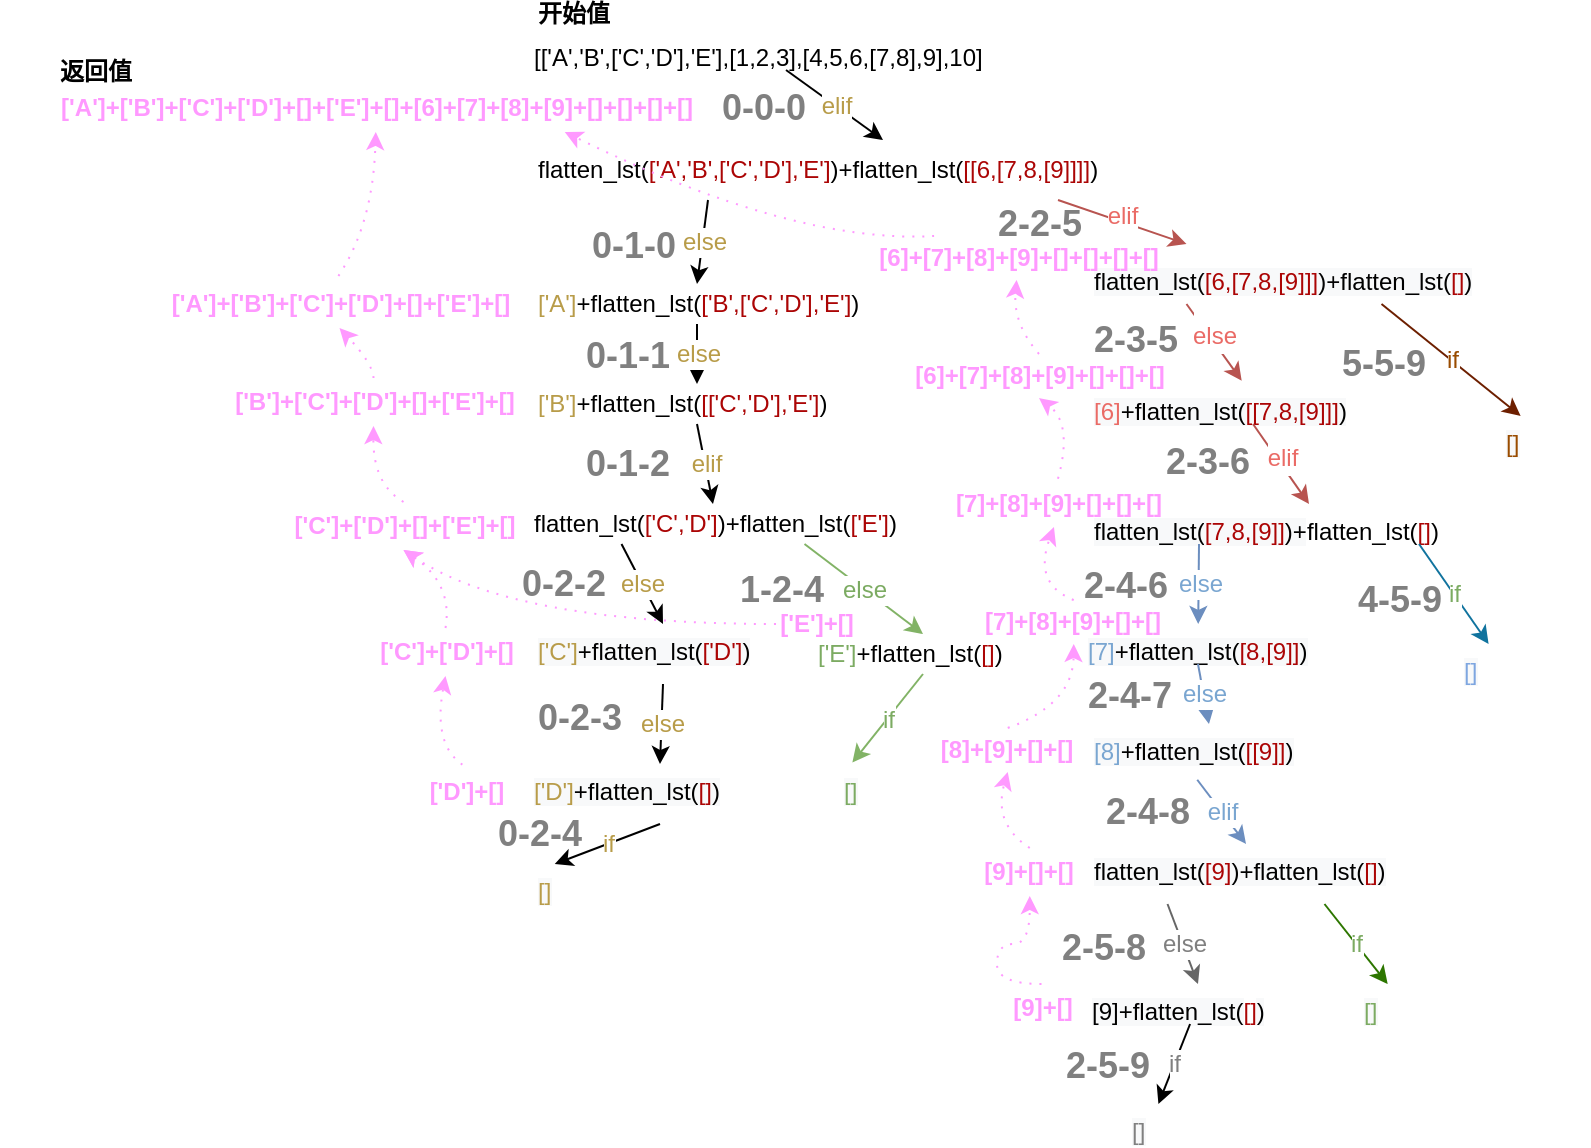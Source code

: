 <mxfile version="20.2.3" type="device"><diagram id="J5HRR32vTIH0ZdupIE74" name="Page-1"><mxGraphModel dx="1548" dy="1217" grid="1" gridSize="10" guides="1" tooltips="1" connect="1" arrows="1" fold="1" page="1" pageScale="1" pageWidth="850" pageHeight="1100" math="0" shadow="0"><root><mxCell id="0"/><mxCell id="1" parent="0"/><mxCell id="VAA36TCvSNTZjiAhNY7Z-5" value="0-0-0" style="text;html=1;strokeColor=none;fillColor=none;align=left;verticalAlign=middle;whiteSpace=wrap;rounded=0;fontStyle=1;fontSize=18;fontColor=#808080;" vertex="1" parent="1"><mxGeometry x="378.5" y="71" width="50" height="22" as="geometry"/></mxCell><mxCell id="VAA36TCvSNTZjiAhNY7Z-13" value="&lt;font color=&quot;#b89c49&quot;&gt;['A']&lt;/font&gt;+flatten_lst(&lt;font color=&quot;#ab0505&quot;&gt;['B',['C','D'],'E']&lt;/font&gt;)" style="text;html=1;strokeColor=none;fillColor=none;align=left;verticalAlign=middle;whiteSpace=wrap;rounded=0;" vertex="1" parent="1"><mxGeometry x="286.5" y="170" width="164" height="20" as="geometry"/></mxCell><mxCell id="VAA36TCvSNTZjiAhNY7Z-18" value="[['A','B',['C','D'],'E'],[1,2,3],[4,5,6,[7,8],9],10]&amp;nbsp;" style="text;html=1;strokeColor=none;fillColor=none;align=left;verticalAlign=middle;whiteSpace=wrap;rounded=0;" vertex="1" parent="1"><mxGeometry x="285" y="50" width="256" height="13" as="geometry"/></mxCell><mxCell id="VAA36TCvSNTZjiAhNY7Z-72" value="开始值" style="text;html=1;strokeColor=none;fillColor=none;align=left;verticalAlign=middle;whiteSpace=wrap;rounded=0;fontSize=12;fontColor=#000000;fontStyle=1" vertex="1" parent="1"><mxGeometry x="286.5" y="30" width="60" height="10" as="geometry"/></mxCell><mxCell id="VAA36TCvSNTZjiAhNY7Z-138" value="flatten_lst(&lt;font color=&quot;#ab0505&quot;&gt;['A','B',['C','D'],'E']&lt;/font&gt;)+flatten_lst(&lt;span style=&quot;color: rgb(171, 5, 5);&quot;&gt;[&lt;/span&gt;&lt;font color=&quot;#ab0505&quot;&gt;[6,[7,8,&lt;/font&gt;&lt;span style=&quot;color: rgb(171, 5, 5);&quot;&gt;[&lt;/span&gt;&lt;font color=&quot;#ab0505&quot;&gt;9]&lt;/font&gt;&lt;span style=&quot;color: rgb(171, 5, 5);&quot;&gt;]&lt;/span&gt;&lt;span style=&quot;color: rgb(171, 5, 5);&quot;&gt;]&lt;/span&gt;&lt;font color=&quot;#ab0505&quot;&gt;]&lt;/font&gt;)" style="text;html=1;strokeColor=none;fillColor=none;align=left;verticalAlign=middle;whiteSpace=wrap;rounded=0;" vertex="1" parent="1"><mxGeometry x="286.5" y="98" width="350" height="30" as="geometry"/></mxCell><mxCell id="VAA36TCvSNTZjiAhNY7Z-143" value="" style="endArrow=classic;html=1;rounded=0;fontSize=12;fontColor=#B89C49;strokeWidth=1;entryX=0.5;entryY=0;entryDx=0;entryDy=0;exitX=0.25;exitY=1;exitDx=0;exitDy=0;" edge="1" parent="1" source="VAA36TCvSNTZjiAhNY7Z-138" target="VAA36TCvSNTZjiAhNY7Z-13"><mxGeometry relative="1" as="geometry"><mxPoint x="425.5" y="124" as="sourcePoint"/><mxPoint x="676.5" y="300" as="targetPoint"/></mxGeometry></mxCell><mxCell id="VAA36TCvSNTZjiAhNY7Z-144" value="else" style="edgeLabel;resizable=0;html=1;align=center;verticalAlign=middle;fontSize=12;fontColor=#B89C49;fillColor=none;" connectable="0" vertex="1" parent="VAA36TCvSNTZjiAhNY7Z-143"><mxGeometry relative="1" as="geometry"/></mxCell><mxCell id="VAA36TCvSNTZjiAhNY7Z-148" value="" style="endArrow=classic;html=1;rounded=0;fontSize=12;fontColor=#B89C49;strokeWidth=1;exitX=0.5;exitY=1;exitDx=0;exitDy=0;entryX=0.5;entryY=0;entryDx=0;entryDy=0;" edge="1" parent="1" source="VAA36TCvSNTZjiAhNY7Z-18" target="VAA36TCvSNTZjiAhNY7Z-138"><mxGeometry relative="1" as="geometry"><mxPoint x="566.5" y="230" as="sourcePoint"/><mxPoint x="666.5" y="230" as="targetPoint"/></mxGeometry></mxCell><mxCell id="VAA36TCvSNTZjiAhNY7Z-149" value="elif" style="edgeLabel;resizable=0;html=1;align=center;verticalAlign=middle;fontSize=12;fontColor=#B89C49;fillColor=none;" connectable="0" vertex="1" parent="VAA36TCvSNTZjiAhNY7Z-148"><mxGeometry relative="1" as="geometry"/></mxCell><mxCell id="VAA36TCvSNTZjiAhNY7Z-151" value="&lt;font color=&quot;#b89c49&quot;&gt;['B']&lt;/font&gt;+flatten_lst(&lt;font color=&quot;#ab0505&quot;&gt;[['C','D'],'E']&lt;/font&gt;)" style="text;html=1;strokeColor=none;fillColor=none;align=left;verticalAlign=middle;whiteSpace=wrap;rounded=0;" vertex="1" parent="1"><mxGeometry x="286.5" y="220" width="164" height="20" as="geometry"/></mxCell><mxCell id="VAA36TCvSNTZjiAhNY7Z-153" value="" style="endArrow=classic;html=1;rounded=0;fontSize=12;fontColor=#B89C49;strokeWidth=1;entryX=0.5;entryY=0;entryDx=0;entryDy=0;" edge="1" parent="1" source="VAA36TCvSNTZjiAhNY7Z-13" target="VAA36TCvSNTZjiAhNY7Z-151"><mxGeometry relative="1" as="geometry"><mxPoint x="436.5" y="320" as="sourcePoint"/><mxPoint x="536.5" y="320" as="targetPoint"/></mxGeometry></mxCell><mxCell id="VAA36TCvSNTZjiAhNY7Z-154" value="else" style="edgeLabel;resizable=0;html=1;align=center;verticalAlign=middle;fontSize=12;fontColor=#B89C49;fillColor=none;" connectable="0" vertex="1" parent="VAA36TCvSNTZjiAhNY7Z-153"><mxGeometry relative="1" as="geometry"/></mxCell><mxCell id="VAA36TCvSNTZjiAhNY7Z-155" value="flatten_lst(&lt;font color=&quot;#ab0505&quot;&gt;['C','D']&lt;/font&gt;)+flatten_lst(&lt;font color=&quot;#ab0505&quot;&gt;['E']&lt;/font&gt;)" style="text;html=1;strokeColor=none;fillColor=none;align=left;verticalAlign=middle;whiteSpace=wrap;rounded=0;" vertex="1" parent="1"><mxGeometry x="285" y="280" width="183" height="20" as="geometry"/></mxCell><mxCell id="VAA36TCvSNTZjiAhNY7Z-156" value="" style="endArrow=classic;html=1;rounded=0;fontSize=12;fontColor=#B89C49;strokeWidth=1;exitX=0.5;exitY=1;exitDx=0;exitDy=0;entryX=0.5;entryY=0;entryDx=0;entryDy=0;" edge="1" parent="1" source="VAA36TCvSNTZjiAhNY7Z-151" target="VAA36TCvSNTZjiAhNY7Z-155"><mxGeometry relative="1" as="geometry"><mxPoint x="516.5" y="370" as="sourcePoint"/><mxPoint x="616.5" y="370" as="targetPoint"/></mxGeometry></mxCell><mxCell id="VAA36TCvSNTZjiAhNY7Z-157" value="elif" style="edgeLabel;resizable=0;html=1;align=center;verticalAlign=middle;fontSize=12;fontColor=#B89C49;fillColor=none;" connectable="0" vertex="1" parent="VAA36TCvSNTZjiAhNY7Z-156"><mxGeometry relative="1" as="geometry"/></mxCell><mxCell id="VAA36TCvSNTZjiAhNY7Z-158" value="&lt;span style=&quot;font-family: Helvetica; font-size: 12px; font-style: normal; font-variant-ligatures: normal; font-variant-caps: normal; font-weight: 400; letter-spacing: normal; orphans: 2; text-align: left; text-indent: 0px; text-transform: none; widows: 2; word-spacing: 0px; -webkit-text-stroke-width: 0px; background-color: rgb(248, 249, 250); text-decoration-thickness: initial; text-decoration-style: initial; text-decoration-color: initial; float: none; display: inline !important;&quot;&gt;['C']&lt;/span&gt;&lt;span style=&quot;color: rgb(0, 0, 0); font-family: Helvetica; font-size: 12px; font-style: normal; font-variant-ligatures: normal; font-variant-caps: normal; font-weight: 400; letter-spacing: normal; orphans: 2; text-align: left; text-indent: 0px; text-transform: none; widows: 2; word-spacing: 0px; -webkit-text-stroke-width: 0px; background-color: rgb(248, 249, 250); text-decoration-thickness: initial; text-decoration-style: initial; text-decoration-color: initial; float: none; display: inline !important;&quot;&gt;+flatten_lst(&lt;/span&gt;&lt;font style=&quot;font-family: Helvetica; font-size: 12px; font-style: normal; font-variant-ligatures: normal; font-variant-caps: normal; font-weight: 400; letter-spacing: normal; orphans: 2; text-align: left; text-indent: 0px; text-transform: none; widows: 2; word-spacing: 0px; -webkit-text-stroke-width: 0px; background-color: rgb(248, 249, 250); text-decoration-thickness: initial; text-decoration-style: initial; text-decoration-color: initial;&quot; color=&quot;#ab0505&quot;&gt;['D']&lt;/font&gt;&lt;span style=&quot;color: rgb(0, 0, 0); font-family: Helvetica; font-size: 12px; font-style: normal; font-variant-ligatures: normal; font-variant-caps: normal; font-weight: 400; letter-spacing: normal; orphans: 2; text-align: left; text-indent: 0px; text-transform: none; widows: 2; word-spacing: 0px; -webkit-text-stroke-width: 0px; background-color: rgb(248, 249, 250); text-decoration-thickness: initial; text-decoration-style: initial; text-decoration-color: initial; float: none; display: inline !important;&quot;&gt;)&lt;/span&gt;" style="text;whiteSpace=wrap;html=1;fontSize=12;fontColor=#B89C49;" vertex="1" parent="1"><mxGeometry x="286.5" y="340" width="130" height="30" as="geometry"/></mxCell><mxCell id="VAA36TCvSNTZjiAhNY7Z-159" value="" style="endArrow=classic;html=1;rounded=0;fontSize=12;fontColor=#B89C49;strokeWidth=1;entryX=0.5;entryY=0;entryDx=0;entryDy=0;exitX=0.25;exitY=1;exitDx=0;exitDy=0;" edge="1" parent="1" source="VAA36TCvSNTZjiAhNY7Z-155" target="VAA36TCvSNTZjiAhNY7Z-158"><mxGeometry relative="1" as="geometry"><mxPoint x="402.5" y="309" as="sourcePoint"/><mxPoint x="596.5" y="390" as="targetPoint"/></mxGeometry></mxCell><mxCell id="VAA36TCvSNTZjiAhNY7Z-160" value="else" style="edgeLabel;resizable=0;html=1;align=center;verticalAlign=middle;fontSize=12;fontColor=#B89C49;fillColor=none;" connectable="0" vertex="1" parent="VAA36TCvSNTZjiAhNY7Z-159"><mxGeometry relative="1" as="geometry"/></mxCell><mxCell id="VAA36TCvSNTZjiAhNY7Z-161" value="&lt;span style=&quot;font-family: Helvetica; font-size: 12px; font-style: normal; font-variant-ligatures: normal; font-variant-caps: normal; font-weight: 400; letter-spacing: normal; orphans: 2; text-align: left; text-indent: 0px; text-transform: none; widows: 2; word-spacing: 0px; -webkit-text-stroke-width: 0px; background-color: rgb(248, 249, 250); text-decoration-thickness: initial; text-decoration-style: initial; text-decoration-color: initial; float: none; display: inline !important;&quot;&gt;['D']&lt;/span&gt;&lt;span style=&quot;color: rgb(0, 0, 0); font-family: Helvetica; font-size: 12px; font-style: normal; font-variant-ligatures: normal; font-variant-caps: normal; font-weight: 400; letter-spacing: normal; orphans: 2; text-align: left; text-indent: 0px; text-transform: none; widows: 2; word-spacing: 0px; -webkit-text-stroke-width: 0px; background-color: rgb(248, 249, 250); text-decoration-thickness: initial; text-decoration-style: initial; text-decoration-color: initial; float: none; display: inline !important;&quot;&gt;+flatten_lst(&lt;/span&gt;&lt;font style=&quot;font-family: Helvetica; font-size: 12px; font-style: normal; font-variant-ligatures: normal; font-variant-caps: normal; font-weight: 400; letter-spacing: normal; orphans: 2; text-align: left; text-indent: 0px; text-transform: none; widows: 2; word-spacing: 0px; -webkit-text-stroke-width: 0px; background-color: rgb(248, 249, 250); text-decoration-thickness: initial; text-decoration-style: initial; text-decoration-color: initial;&quot; color=&quot;#ab0505&quot;&gt;[]&lt;/font&gt;&lt;span style=&quot;color: rgb(0, 0, 0); font-family: Helvetica; font-size: 12px; font-style: normal; font-variant-ligatures: normal; font-variant-caps: normal; font-weight: 400; letter-spacing: normal; orphans: 2; text-align: left; text-indent: 0px; text-transform: none; widows: 2; word-spacing: 0px; -webkit-text-stroke-width: 0px; background-color: rgb(248, 249, 250); text-decoration-thickness: initial; text-decoration-style: initial; text-decoration-color: initial; float: none; display: inline !important;&quot;&gt;)&lt;/span&gt;" style="text;whiteSpace=wrap;html=1;fontSize=12;fontColor=#B89C49;" vertex="1" parent="1"><mxGeometry x="285" y="410" width="130" height="30" as="geometry"/></mxCell><mxCell id="VAA36TCvSNTZjiAhNY7Z-162" value="" style="endArrow=classic;html=1;rounded=0;fontSize=12;fontColor=#B89C49;strokeWidth=1;exitX=0.5;exitY=1;exitDx=0;exitDy=0;entryX=0.5;entryY=0;entryDx=0;entryDy=0;" edge="1" parent="1" source="VAA36TCvSNTZjiAhNY7Z-158" target="VAA36TCvSNTZjiAhNY7Z-161"><mxGeometry relative="1" as="geometry"><mxPoint x="486.5" y="460" as="sourcePoint"/><mxPoint x="586.5" y="460" as="targetPoint"/></mxGeometry></mxCell><mxCell id="VAA36TCvSNTZjiAhNY7Z-163" value="else" style="edgeLabel;resizable=0;html=1;align=center;verticalAlign=middle;fontSize=12;fontColor=#B89C49;fillColor=none;" connectable="0" vertex="1" parent="VAA36TCvSNTZjiAhNY7Z-162"><mxGeometry relative="1" as="geometry"/></mxCell><mxCell id="VAA36TCvSNTZjiAhNY7Z-164" value="&lt;span style=&quot;font-family: Helvetica; font-size: 12px; font-style: normal; font-variant-ligatures: normal; font-variant-caps: normal; font-weight: 400; letter-spacing: normal; orphans: 2; text-align: left; text-indent: 0px; text-transform: none; widows: 2; word-spacing: 0px; -webkit-text-stroke-width: 0px; background-color: rgb(248, 249, 250); text-decoration-thickness: initial; text-decoration-style: initial; text-decoration-color: initial; float: none; display: inline !important;&quot;&gt;[]&lt;/span&gt;" style="text;whiteSpace=wrap;html=1;fontSize=12;fontColor=#B89C49;" vertex="1" parent="1"><mxGeometry x="286.5" y="460" width="43.5" height="20" as="geometry"/></mxCell><mxCell id="VAA36TCvSNTZjiAhNY7Z-166" value="" style="endArrow=classic;html=1;rounded=0;fontSize=12;fontColor=#B89C49;strokeWidth=1;exitX=0.5;exitY=1;exitDx=0;exitDy=0;entryX=0.25;entryY=0;entryDx=0;entryDy=0;" edge="1" parent="1" source="VAA36TCvSNTZjiAhNY7Z-161" target="VAA36TCvSNTZjiAhNY7Z-164"><mxGeometry relative="1" as="geometry"><mxPoint x="516.5" y="480" as="sourcePoint"/><mxPoint x="616.5" y="480" as="targetPoint"/></mxGeometry></mxCell><mxCell id="VAA36TCvSNTZjiAhNY7Z-167" value="if" style="edgeLabel;resizable=0;html=1;align=center;verticalAlign=middle;fontSize=12;fontColor=#B89C49;fillColor=none;" connectable="0" vertex="1" parent="VAA36TCvSNTZjiAhNY7Z-166"><mxGeometry relative="1" as="geometry"/></mxCell><mxCell id="VAA36TCvSNTZjiAhNY7Z-168" value="&lt;font color=&quot;#7cab62&quot;&gt;['E']&lt;/font&gt;+flatten_lst(&lt;font color=&quot;#ab0505&quot;&gt;[]&lt;/font&gt;)" style="text;html=1;strokeColor=none;fillColor=none;align=left;verticalAlign=middle;whiteSpace=wrap;rounded=0;" vertex="1" parent="1"><mxGeometry x="426.5" y="345" width="110" height="20" as="geometry"/></mxCell><mxCell id="VAA36TCvSNTZjiAhNY7Z-169" value="" style="endArrow=classic;html=1;rounded=0;fontSize=12;fontColor=#B89C49;strokeWidth=1;exitX=0.75;exitY=1;exitDx=0;exitDy=0;entryX=0.5;entryY=0;entryDx=0;entryDy=0;fillColor=#d5e8d4;strokeColor=#82b366;" edge="1" parent="1" source="VAA36TCvSNTZjiAhNY7Z-155" target="VAA36TCvSNTZjiAhNY7Z-168"><mxGeometry relative="1" as="geometry"><mxPoint x="646.5" y="330" as="sourcePoint"/><mxPoint x="746.5" y="330" as="targetPoint"/></mxGeometry></mxCell><mxCell id="VAA36TCvSNTZjiAhNY7Z-170" value="else" style="edgeLabel;resizable=0;html=1;align=center;verticalAlign=middle;fontSize=12;fontColor=#7CAB62;fillColor=none;" connectable="0" vertex="1" parent="VAA36TCvSNTZjiAhNY7Z-169"><mxGeometry relative="1" as="geometry"/></mxCell><mxCell id="VAA36TCvSNTZjiAhNY7Z-171" value="&lt;span style=&quot;font-family: Helvetica; font-size: 12px; font-style: normal; font-variant-ligatures: normal; font-variant-caps: normal; font-weight: 400; letter-spacing: normal; orphans: 2; text-align: left; text-indent: 0px; text-transform: none; widows: 2; word-spacing: 0px; -webkit-text-stroke-width: 0px; background-color: rgb(248, 249, 250); text-decoration-thickness: initial; text-decoration-style: initial; text-decoration-color: initial; float: none; display: inline !important;&quot;&gt;&lt;font color=&quot;#7cab62&quot;&gt;[]&lt;/font&gt;&lt;/span&gt;" style="text;whiteSpace=wrap;html=1;fontSize=12;fontColor=#B89C49;" vertex="1" parent="1"><mxGeometry x="439.75" y="410" width="43.5" height="20" as="geometry"/></mxCell><mxCell id="VAA36TCvSNTZjiAhNY7Z-172" value="" style="endArrow=classic;html=1;rounded=0;fontSize=12;fontColor=#B89C49;strokeWidth=1;exitX=0.5;exitY=1;exitDx=0;exitDy=0;entryX=0.148;entryY=-0.036;entryDx=0;entryDy=0;entryPerimeter=0;fillColor=#d5e8d4;strokeColor=#82b366;" edge="1" parent="1" source="VAA36TCvSNTZjiAhNY7Z-168" target="VAA36TCvSNTZjiAhNY7Z-171"><mxGeometry relative="1" as="geometry"><mxPoint x="616.5" y="380" as="sourcePoint"/><mxPoint x="716.5" y="380" as="targetPoint"/></mxGeometry></mxCell><mxCell id="VAA36TCvSNTZjiAhNY7Z-173" value="if" style="edgeLabel;resizable=0;html=1;align=center;verticalAlign=middle;fontSize=12;fontColor=#7CAB62;fillColor=none;" connectable="0" vertex="1" parent="VAA36TCvSNTZjiAhNY7Z-172"><mxGeometry relative="1" as="geometry"/></mxCell><mxCell id="VAA36TCvSNTZjiAhNY7Z-176" value="0-1-0" style="text;html=1;strokeColor=none;fillColor=none;align=left;verticalAlign=middle;whiteSpace=wrap;rounded=0;fontStyle=1;fontSize=18;fontColor=#808080;" vertex="1" parent="1"><mxGeometry x="313.5" y="140" width="46" height="22" as="geometry"/></mxCell><mxCell id="VAA36TCvSNTZjiAhNY7Z-177" value="0-1-1" style="text;html=1;strokeColor=none;fillColor=none;align=left;verticalAlign=middle;whiteSpace=wrap;rounded=0;fontStyle=1;fontSize=18;fontColor=#808080;" vertex="1" parent="1"><mxGeometry x="310.5" y="195" width="56" height="22" as="geometry"/></mxCell><mxCell id="VAA36TCvSNTZjiAhNY7Z-178" value="0-1-2" style="text;html=1;strokeColor=none;fillColor=none;align=left;verticalAlign=middle;whiteSpace=wrap;rounded=0;fontStyle=1;fontSize=18;fontColor=#808080;" vertex="1" parent="1"><mxGeometry x="310.5" y="243" width="57" height="34" as="geometry"/></mxCell><mxCell id="VAA36TCvSNTZjiAhNY7Z-179" value="0-2-2" style="text;html=1;strokeColor=none;fillColor=none;align=left;verticalAlign=middle;whiteSpace=wrap;rounded=0;fontStyle=1;fontSize=18;fontColor=#808080;" vertex="1" parent="1"><mxGeometry x="279" y="303" width="57" height="34" as="geometry"/></mxCell><mxCell id="VAA36TCvSNTZjiAhNY7Z-180" value="0-2-3" style="text;html=1;strokeColor=none;fillColor=none;align=left;verticalAlign=middle;whiteSpace=wrap;rounded=0;fontStyle=1;fontSize=18;fontColor=#808080;" vertex="1" parent="1"><mxGeometry x="286.5" y="370" width="57" height="34" as="geometry"/></mxCell><mxCell id="VAA36TCvSNTZjiAhNY7Z-181" value="0-2-4" style="text;html=1;strokeColor=none;fillColor=none;align=left;verticalAlign=middle;whiteSpace=wrap;rounded=0;fontStyle=1;fontSize=18;fontColor=#808080;" vertex="1" parent="1"><mxGeometry x="266.5" y="428" width="57" height="34" as="geometry"/></mxCell><mxCell id="VAA36TCvSNTZjiAhNY7Z-182" value="1-2-4" style="text;html=1;strokeColor=none;fillColor=none;align=left;verticalAlign=middle;whiteSpace=wrap;rounded=0;fontStyle=1;fontSize=18;fontColor=#808080;" vertex="1" parent="1"><mxGeometry x="387.5" y="306" width="57" height="34" as="geometry"/></mxCell><mxCell id="VAA36TCvSNTZjiAhNY7Z-184" value="&lt;span style=&quot;font-family: Helvetica; font-size: 12px; font-style: normal; font-variant-ligatures: normal; font-variant-caps: normal; font-weight: 400; letter-spacing: normal; orphans: 2; text-align: left; text-indent: 0px; text-transform: none; widows: 2; word-spacing: 0px; -webkit-text-stroke-width: 0px; background-color: rgb(248, 249, 250); text-decoration-thickness: initial; text-decoration-style: initial; text-decoration-color: initial; float: none; display: inline !important;&quot;&gt;&lt;span style=&quot;color: rgb(0, 0, 0);&quot;&gt;flatten_lst&lt;/span&gt;&lt;font color=&quot;#030303&quot;&gt;(&lt;/font&gt;&lt;font color=&quot;#ab0505&quot;&gt;[6,[7,8,&lt;/font&gt;&lt;span style=&quot;color: rgb(171, 5, 5);&quot;&gt;[&lt;/span&gt;&lt;font color=&quot;#ab0505&quot;&gt;9]&lt;/font&gt;&lt;span style=&quot;color: rgb(171, 5, 5);&quot;&gt;]&lt;/span&gt;&lt;span style=&quot;color: rgb(171, 5, 5);&quot;&gt;]&lt;/span&gt;&lt;font color=&quot;#030303&quot;&gt;)&lt;/font&gt;&lt;font color=&quot;#030303&quot; style=&quot;&quot;&gt;+&lt;/font&gt;&lt;font color=&quot;#000000&quot;&gt;flatten_lst(&lt;/font&gt;&lt;/span&gt;&lt;font style=&quot;font-family: Helvetica; font-size: 12px; font-style: normal; font-variant-ligatures: normal; font-variant-caps: normal; font-weight: 400; letter-spacing: normal; orphans: 2; text-align: left; text-indent: 0px; text-transform: none; widows: 2; word-spacing: 0px; -webkit-text-stroke-width: 0px; background-color: rgb(248, 249, 250); text-decoration-thickness: initial; text-decoration-style: initial; text-decoration-color: initial;&quot; color=&quot;#ab0505&quot;&gt;[]&lt;/font&gt;&lt;span style=&quot;color: rgb(0, 0, 0); font-family: Helvetica; font-size: 12px; font-style: normal; font-variant-ligatures: normal; font-variant-caps: normal; font-weight: 400; letter-spacing: normal; orphans: 2; text-align: left; text-indent: 0px; text-transform: none; widows: 2; word-spacing: 0px; -webkit-text-stroke-width: 0px; background-color: rgb(248, 249, 250); text-decoration-thickness: initial; text-decoration-style: initial; text-decoration-color: initial; float: none; display: inline !important;&quot;&gt;)&lt;/span&gt;" style="text;whiteSpace=wrap;html=1;fontSize=18;fontColor=#808080;" vertex="1" parent="1"><mxGeometry x="564.5" y="150" width="195" height="30" as="geometry"/></mxCell><mxCell id="VAA36TCvSNTZjiAhNY7Z-187" value="" style="endArrow=classic;html=1;rounded=0;fontSize=18;fontColor=#808080;strokeWidth=1;exitX=0.75;exitY=1;exitDx=0;exitDy=0;entryX=0.25;entryY=0;entryDx=0;entryDy=0;fillColor=#f8cecc;strokeColor=#b85450;" edge="1" parent="1" source="VAA36TCvSNTZjiAhNY7Z-138" target="VAA36TCvSNTZjiAhNY7Z-184"><mxGeometry relative="1" as="geometry"><mxPoint x="696.5" y="110" as="sourcePoint"/><mxPoint x="796.5" y="110" as="targetPoint"/></mxGeometry></mxCell><mxCell id="VAA36TCvSNTZjiAhNY7Z-188" value="&lt;font color=&quot;#ea6b66&quot; style=&quot;font-size: 12px;&quot;&gt;elif&lt;/font&gt;" style="edgeLabel;resizable=0;html=1;align=center;verticalAlign=middle;fontSize=18;fontColor=#808080;fillColor=none;" connectable="0" vertex="1" parent="VAA36TCvSNTZjiAhNY7Z-187"><mxGeometry relative="1" as="geometry"><mxPoint y="-5" as="offset"/></mxGeometry></mxCell><mxCell id="VAA36TCvSNTZjiAhNY7Z-189" value="2-2-5" style="text;html=1;strokeColor=none;fillColor=none;align=left;verticalAlign=middle;whiteSpace=wrap;rounded=0;fontStyle=1;fontSize=18;fontColor=#808080;" vertex="1" parent="1"><mxGeometry x="516.5" y="123" width="57" height="34" as="geometry"/></mxCell><mxCell id="VAA36TCvSNTZjiAhNY7Z-190" value="&lt;span style=&quot;font-family: Helvetica; font-style: normal; font-variant-ligatures: normal; font-variant-caps: normal; font-weight: 400; letter-spacing: normal; orphans: 2; text-align: left; text-indent: 0px; text-transform: none; widows: 2; word-spacing: 0px; -webkit-text-stroke-width: 0px; text-decoration-thickness: initial; text-decoration-style: initial; text-decoration-color: initial; font-size: 12px; background-color: rgb(248, 249, 250); float: none; display: inline !important;&quot;&gt;[6]&lt;/span&gt;&lt;span style=&quot;font-family: Helvetica; font-style: normal; font-variant-ligatures: normal; font-variant-caps: normal; font-weight: 400; letter-spacing: normal; orphans: 2; text-align: left; text-indent: 0px; text-transform: none; widows: 2; word-spacing: 0px; -webkit-text-stroke-width: 0px; text-decoration-thickness: initial; text-decoration-style: initial; text-decoration-color: initial; color: rgb(0, 0, 0); font-size: 12px; background-color: rgb(248, 249, 250); float: none; display: inline !important;&quot;&gt;+flatten_lst(&lt;span style=&quot;color: rgb(171, 5, 5);&quot;&gt;[&lt;/span&gt;&lt;/span&gt;&lt;font style=&quot;font-family: Helvetica; font-style: normal; font-variant-ligatures: normal; font-variant-caps: normal; font-weight: 400; letter-spacing: normal; orphans: 2; text-align: left; text-indent: 0px; text-transform: none; widows: 2; word-spacing: 0px; -webkit-text-stroke-width: 0px; text-decoration-thickness: initial; text-decoration-style: initial; text-decoration-color: initial; font-size: 12px; background-color: rgb(248, 249, 250);&quot; color=&quot;#ab0505&quot;&gt;&lt;font color=&quot;#ab0505&quot;&gt;[7,8,&lt;/font&gt;[&lt;font color=&quot;#ab0505&quot;&gt;9]&lt;/font&gt;]]&lt;/font&gt;&lt;span style=&quot;font-family: Helvetica; font-style: normal; font-variant-ligatures: normal; font-variant-caps: normal; font-weight: 400; letter-spacing: normal; orphans: 2; text-align: left; text-indent: 0px; text-transform: none; widows: 2; word-spacing: 0px; -webkit-text-stroke-width: 0px; text-decoration-thickness: initial; text-decoration-style: initial; text-decoration-color: initial; color: rgb(0, 0, 0); font-size: 12px; background-color: rgb(248, 249, 250); float: none; display: inline !important;&quot;&gt;)&lt;/span&gt;" style="text;whiteSpace=wrap;html=1;fontSize=12;fontColor=#EA6B66;" vertex="1" parent="1"><mxGeometry x="564.5" y="220" width="150" height="20" as="geometry"/></mxCell><mxCell id="VAA36TCvSNTZjiAhNY7Z-195" value="" style="endArrow=classic;html=1;rounded=0;fontSize=18;fontColor=#808080;strokeWidth=1;entryX=0.509;entryY=-0.082;entryDx=0;entryDy=0;fillColor=#f8cecc;strokeColor=#b85450;exitX=0.25;exitY=1;exitDx=0;exitDy=0;entryPerimeter=0;" edge="1" parent="1" source="VAA36TCvSNTZjiAhNY7Z-184" target="VAA36TCvSNTZjiAhNY7Z-190"><mxGeometry relative="1" as="geometry"><mxPoint x="716.5" y="330" as="sourcePoint"/><mxPoint x="759.63" y="382" as="targetPoint"/></mxGeometry></mxCell><mxCell id="VAA36TCvSNTZjiAhNY7Z-196" value="&lt;font color=&quot;#ea6b66&quot;&gt;&lt;span style=&quot;font-size: 12px;&quot;&gt;else&lt;/span&gt;&lt;/font&gt;" style="edgeLabel;resizable=0;html=1;align=center;verticalAlign=middle;fontSize=18;fontColor=#808080;fillColor=none;" connectable="0" vertex="1" parent="VAA36TCvSNTZjiAhNY7Z-195"><mxGeometry relative="1" as="geometry"><mxPoint y="-5" as="offset"/></mxGeometry></mxCell><mxCell id="VAA36TCvSNTZjiAhNY7Z-197" value="&lt;span style=&quot;font-family: Helvetica; font-size: 12px; font-style: normal; font-variant-ligatures: normal; font-variant-caps: normal; font-weight: 400; letter-spacing: normal; orphans: 2; text-align: left; text-indent: 0px; text-transform: none; widows: 2; word-spacing: 0px; -webkit-text-stroke-width: 0px; text-decoration-thickness: initial; text-decoration-style: initial; text-decoration-color: initial; color: rgb(0, 0, 0); background-color: rgb(248, 249, 250); float: none; display: inline !important;&quot;&gt;flatten_lst(&lt;/span&gt;&lt;font style=&quot;font-family: Helvetica; font-size: 12px; font-style: normal; font-variant-ligatures: normal; font-variant-caps: normal; font-weight: 400; letter-spacing: normal; orphans: 2; text-align: left; text-indent: 0px; text-transform: none; widows: 2; word-spacing: 0px; -webkit-text-stroke-width: 0px; text-decoration-thickness: initial; text-decoration-style: initial; text-decoration-color: initial; background-color: rgb(248, 249, 250);&quot; color=&quot;#ab0505&quot;&gt;&lt;font color=&quot;#ab0505&quot;&gt;[7,8,&lt;/font&gt;[&lt;font color=&quot;#ab0505&quot;&gt;9]&lt;/font&gt;]&lt;/font&gt;&lt;span style=&quot;font-family: Helvetica; font-size: 12px; font-style: normal; font-variant-ligatures: normal; font-variant-caps: normal; font-weight: 400; letter-spacing: normal; orphans: 2; text-align: left; text-indent: 0px; text-transform: none; widows: 2; word-spacing: 0px; -webkit-text-stroke-width: 0px; text-decoration-thickness: initial; text-decoration-style: initial; text-decoration-color: initial; color: rgb(0, 0, 0); background-color: rgb(248, 249, 250); float: none; display: inline !important;&quot;&gt;)+&lt;/span&gt;&lt;span style=&quot;color: rgb(0, 0, 0);&quot;&gt;flatten_lst(&lt;/span&gt;&lt;font color=&quot;#ab0505&quot;&gt;&lt;font color=&quot;#ab0505&quot;&gt;[&lt;/font&gt;]&lt;/font&gt;&lt;span style=&quot;color: rgb(0, 0, 0);&quot;&gt;)&lt;/span&gt;" style="text;whiteSpace=wrap;html=1;fontSize=12;fontColor=#030303;" vertex="1" parent="1"><mxGeometry x="564.5" y="280" width="220" height="20" as="geometry"/></mxCell><mxCell id="VAA36TCvSNTZjiAhNY7Z-198" value="2-3-5" style="text;html=1;strokeColor=none;fillColor=none;align=left;verticalAlign=middle;whiteSpace=wrap;rounded=0;fontStyle=1;fontSize=18;fontColor=#808080;" vertex="1" parent="1"><mxGeometry x="564.5" y="181" width="57" height="34" as="geometry"/></mxCell><mxCell id="VAA36TCvSNTZjiAhNY7Z-200" value="" style="endArrow=classic;html=1;rounded=0;fontSize=18;fontColor=#808080;strokeWidth=1;fillColor=#f8cecc;strokeColor=#b85450;entryX=0.5;entryY=0;entryDx=0;entryDy=0;" edge="1" parent="1" source="VAA36TCvSNTZjiAhNY7Z-190" target="VAA36TCvSNTZjiAhNY7Z-197"><mxGeometry relative="1" as="geometry"><mxPoint x="637.25" y="390" as="sourcePoint"/><mxPoint x="646.5" y="270" as="targetPoint"/></mxGeometry></mxCell><mxCell id="VAA36TCvSNTZjiAhNY7Z-201" value="&lt;font color=&quot;#ea6b66&quot; style=&quot;font-size: 12px;&quot;&gt;elif&lt;/font&gt;" style="edgeLabel;resizable=0;html=1;align=center;verticalAlign=middle;fontSize=18;fontColor=#808080;fillColor=none;" connectable="0" vertex="1" parent="VAA36TCvSNTZjiAhNY7Z-200"><mxGeometry relative="1" as="geometry"><mxPoint y="-5" as="offset"/></mxGeometry></mxCell><mxCell id="VAA36TCvSNTZjiAhNY7Z-202" value="2-3-6" style="text;html=1;strokeColor=none;fillColor=none;align=left;verticalAlign=middle;whiteSpace=wrap;rounded=0;fontStyle=1;fontSize=18;fontColor=#808080;" vertex="1" parent="1"><mxGeometry x="600.5" y="242" width="57" height="34" as="geometry"/></mxCell><mxCell id="VAA36TCvSNTZjiAhNY7Z-203" value="&lt;span style=&quot;font-family: Helvetica; font-size: 12px; font-style: normal; font-variant-ligatures: normal; font-variant-caps: normal; font-weight: 400; letter-spacing: normal; orphans: 2; text-align: left; text-indent: 0px; text-transform: none; widows: 2; word-spacing: 0px; -webkit-text-stroke-width: 0px; text-decoration-thickness: initial; text-decoration-style: initial; text-decoration-color: initial; background-color: rgb(248, 249, 250); float: none; display: inline !important;&quot;&gt;&lt;font color=&quot;#7aa6d1&quot;&gt;[7]&lt;/font&gt;&lt;/span&gt;&lt;span style=&quot;font-family: Helvetica; font-size: 12px; font-style: normal; font-variant-ligatures: normal; font-variant-caps: normal; font-weight: 400; letter-spacing: normal; orphans: 2; text-align: left; text-indent: 0px; text-transform: none; widows: 2; word-spacing: 0px; -webkit-text-stroke-width: 0px; text-decoration-thickness: initial; text-decoration-style: initial; text-decoration-color: initial; color: rgb(0, 0, 0); background-color: rgb(248, 249, 250); float: none; display: inline !important;&quot;&gt;+flatten_lst(&lt;/span&gt;&lt;font style=&quot;font-family: Helvetica; font-size: 12px; font-style: normal; font-variant-ligatures: normal; font-variant-caps: normal; font-weight: 400; letter-spacing: normal; orphans: 2; text-align: left; text-indent: 0px; text-transform: none; widows: 2; word-spacing: 0px; -webkit-text-stroke-width: 0px; text-decoration-thickness: initial; text-decoration-style: initial; text-decoration-color: initial; background-color: rgb(248, 249, 250);&quot; color=&quot;#ab0505&quot;&gt;&lt;font color=&quot;#ab0505&quot;&gt;[8,&lt;/font&gt;[&lt;font color=&quot;#ab0505&quot;&gt;9]&lt;/font&gt;]&lt;/font&gt;&lt;span style=&quot;font-family: Helvetica; font-size: 12px; font-style: normal; font-variant-ligatures: normal; font-variant-caps: normal; font-weight: 400; letter-spacing: normal; orphans: 2; text-align: left; text-indent: 0px; text-transform: none; widows: 2; word-spacing: 0px; -webkit-text-stroke-width: 0px; text-decoration-thickness: initial; text-decoration-style: initial; text-decoration-color: initial; color: rgb(0, 0, 0); background-color: rgb(248, 249, 250); float: none; display: inline !important;&quot;&gt;)&lt;/span&gt;" style="text;whiteSpace=wrap;html=1;fontSize=12;fontColor=#030303;" vertex="1" parent="1"><mxGeometry x="561.5" y="340" width="115" height="20" as="geometry"/></mxCell><mxCell id="VAA36TCvSNTZjiAhNY7Z-204" value="" style="endArrow=classic;html=1;rounded=0;fontSize=12;fontColor=#030303;strokeWidth=1;fillColor=#dae8fc;strokeColor=#6c8ebf;exitX=0.25;exitY=1;exitDx=0;exitDy=0;" edge="1" parent="1" source="VAA36TCvSNTZjiAhNY7Z-197" target="VAA36TCvSNTZjiAhNY7Z-203"><mxGeometry relative="1" as="geometry"><mxPoint x="743.5" y="440" as="sourcePoint"/><mxPoint x="843.5" y="440" as="targetPoint"/></mxGeometry></mxCell><mxCell id="VAA36TCvSNTZjiAhNY7Z-205" value="&lt;font color=&quot;#7aa6d1&quot;&gt;else&lt;/font&gt;" style="edgeLabel;resizable=0;html=1;align=center;verticalAlign=middle;fontSize=12;fontColor=#030303;fillColor=none;" connectable="0" vertex="1" parent="VAA36TCvSNTZjiAhNY7Z-204"><mxGeometry relative="1" as="geometry"/></mxCell><mxCell id="VAA36TCvSNTZjiAhNY7Z-206" value="2-4-6" style="text;html=1;strokeColor=none;fillColor=none;align=left;verticalAlign=middle;whiteSpace=wrap;rounded=0;fontStyle=1;fontSize=18;fontColor=#808080;" vertex="1" parent="1"><mxGeometry x="559.5" y="304" width="57" height="34" as="geometry"/></mxCell><mxCell id="VAA36TCvSNTZjiAhNY7Z-207" value="&lt;span style=&quot;font-family: Helvetica; font-size: 12px; font-style: normal; font-variant-ligatures: normal; font-variant-caps: normal; font-weight: 400; letter-spacing: normal; orphans: 2; text-align: left; text-indent: 0px; text-transform: none; widows: 2; word-spacing: 0px; -webkit-text-stroke-width: 0px; text-decoration-thickness: initial; text-decoration-style: initial; text-decoration-color: initial; background-color: rgb(248, 249, 250); float: none; display: inline !important;&quot;&gt;[8]&lt;/span&gt;&lt;span style=&quot;font-family: Helvetica; font-size: 12px; font-style: normal; font-variant-ligatures: normal; font-variant-caps: normal; font-weight: 400; letter-spacing: normal; orphans: 2; text-align: left; text-indent: 0px; text-transform: none; widows: 2; word-spacing: 0px; -webkit-text-stroke-width: 0px; text-decoration-thickness: initial; text-decoration-style: initial; text-decoration-color: initial; color: rgb(0, 0, 0); background-color: rgb(248, 249, 250); float: none; display: inline !important;&quot;&gt;+flatten_lst(&lt;/span&gt;&lt;font style=&quot;font-family: Helvetica; font-size: 12px; font-style: normal; font-variant-ligatures: normal; font-variant-caps: normal; font-weight: 400; letter-spacing: normal; orphans: 2; text-align: left; text-indent: 0px; text-transform: none; widows: 2; word-spacing: 0px; -webkit-text-stroke-width: 0px; text-decoration-thickness: initial; text-decoration-style: initial; text-decoration-color: initial; background-color: rgb(248, 249, 250);&quot; color=&quot;#ab0505&quot;&gt;&lt;font color=&quot;#ab0505&quot;&gt;[&lt;/font&gt;[&lt;font color=&quot;#ab0505&quot;&gt;9]&lt;/font&gt;]&lt;/font&gt;&lt;span style=&quot;font-family: Helvetica; font-size: 12px; font-style: normal; font-variant-ligatures: normal; font-variant-caps: normal; font-weight: 400; letter-spacing: normal; orphans: 2; text-align: left; text-indent: 0px; text-transform: none; widows: 2; word-spacing: 0px; -webkit-text-stroke-width: 0px; text-decoration-thickness: initial; text-decoration-style: initial; text-decoration-color: initial; color: rgb(0, 0, 0); background-color: rgb(248, 249, 250); float: none; display: inline !important;&quot;&gt;)&lt;/span&gt;" style="text;whiteSpace=wrap;html=1;fontSize=12;fontColor=#7AA6D1;" vertex="1" parent="1"><mxGeometry x="564.5" y="390" width="120" height="27" as="geometry"/></mxCell><mxCell id="VAA36TCvSNTZjiAhNY7Z-208" value="" style="endArrow=classic;html=1;rounded=0;fontSize=12;fontColor=#030303;strokeWidth=1;fillColor=#dae8fc;strokeColor=#6c8ebf;exitX=0.5;exitY=1;exitDx=0;exitDy=0;entryX=0.5;entryY=0;entryDx=0;entryDy=0;" edge="1" parent="1" source="VAA36TCvSNTZjiAhNY7Z-203" target="VAA36TCvSNTZjiAhNY7Z-207"><mxGeometry relative="1" as="geometry"><mxPoint x="610.9" y="460" as="sourcePoint"/><mxPoint x="610.5" y="500" as="targetPoint"/></mxGeometry></mxCell><mxCell id="VAA36TCvSNTZjiAhNY7Z-209" value="&lt;font color=&quot;#7aa6d1&quot;&gt;else&lt;/font&gt;" style="edgeLabel;resizable=0;html=1;align=center;verticalAlign=middle;fontSize=12;fontColor=#030303;fillColor=none;" connectable="0" vertex="1" parent="VAA36TCvSNTZjiAhNY7Z-208"><mxGeometry relative="1" as="geometry"/></mxCell><mxCell id="VAA36TCvSNTZjiAhNY7Z-210" value="2-4-7" style="text;html=1;strokeColor=none;fillColor=none;align=left;verticalAlign=middle;whiteSpace=wrap;rounded=0;fontStyle=1;fontSize=18;fontColor=#808080;" vertex="1" parent="1"><mxGeometry x="561.5" y="359" width="57" height="34" as="geometry"/></mxCell><mxCell id="VAA36TCvSNTZjiAhNY7Z-211" value="&lt;span style=&quot;font-family: Helvetica; font-size: 12px; font-style: normal; font-variant-ligatures: normal; font-variant-caps: normal; font-weight: 400; letter-spacing: normal; orphans: 2; text-align: left; text-indent: 0px; text-transform: none; widows: 2; word-spacing: 0px; -webkit-text-stroke-width: 0px; text-decoration-thickness: initial; text-decoration-style: initial; text-decoration-color: initial; color: rgb(0, 0, 0); background-color: rgb(248, 249, 250); float: none; display: inline !important;&quot;&gt;flatten_lst(&lt;font color=&quot;#ab0505&quot;&gt;&lt;font color=&quot;#ab0505&quot;&gt;[&lt;/font&gt;&lt;font color=&quot;#ab0505&quot;&gt;9]&lt;/font&gt;&lt;/font&gt;)+flatten_lst(&lt;/span&gt;&lt;font style=&quot;font-family: Helvetica; font-size: 12px; font-style: normal; font-variant-ligatures: normal; font-variant-caps: normal; font-weight: 400; letter-spacing: normal; orphans: 2; text-align: left; text-indent: 0px; text-transform: none; widows: 2; word-spacing: 0px; -webkit-text-stroke-width: 0px; text-decoration-thickness: initial; text-decoration-style: initial; text-decoration-color: initial; background-color: rgb(248, 249, 250);&quot; color=&quot;#ab0505&quot;&gt;&lt;font color=&quot;#ab0505&quot;&gt;[&lt;/font&gt;&lt;font color=&quot;#ab0505&quot;&gt;]&lt;/font&gt;&lt;/font&gt;&lt;span style=&quot;font-family: Helvetica; font-size: 12px; font-style: normal; font-variant-ligatures: normal; font-variant-caps: normal; font-weight: 400; letter-spacing: normal; orphans: 2; text-align: left; text-indent: 0px; text-transform: none; widows: 2; word-spacing: 0px; -webkit-text-stroke-width: 0px; text-decoration-thickness: initial; text-decoration-style: initial; text-decoration-color: initial; color: rgb(0, 0, 0); background-color: rgb(248, 249, 250); float: none; display: inline !important;&quot;&gt;)&lt;/span&gt;" style="text;whiteSpace=wrap;html=1;fontSize=12;fontColor=#7AA6D1;" vertex="1" parent="1"><mxGeometry x="564.5" y="450" width="157" height="30" as="geometry"/></mxCell><mxCell id="VAA36TCvSNTZjiAhNY7Z-212" value="" style="endArrow=classic;html=1;rounded=0;fontSize=12;fontColor=#7AA6D1;strokeWidth=1;exitX=0.451;exitY=1.032;exitDx=0;exitDy=0;exitPerimeter=0;entryX=0.5;entryY=0;entryDx=0;entryDy=0;fillColor=#dae8fc;strokeColor=#6c8ebf;" edge="1" parent="1" source="VAA36TCvSNTZjiAhNY7Z-207" target="VAA36TCvSNTZjiAhNY7Z-211"><mxGeometry relative="1" as="geometry"><mxPoint x="826.5" y="540" as="sourcePoint"/><mxPoint x="926.5" y="540" as="targetPoint"/></mxGeometry></mxCell><mxCell id="VAA36TCvSNTZjiAhNY7Z-213" value="elif" style="edgeLabel;resizable=0;html=1;align=center;verticalAlign=middle;fontSize=12;fontColor=#7AA6D1;fillColor=none;" connectable="0" vertex="1" parent="VAA36TCvSNTZjiAhNY7Z-212"><mxGeometry relative="1" as="geometry"/></mxCell><mxCell id="VAA36TCvSNTZjiAhNY7Z-215" value="2-4-8" style="text;html=1;strokeColor=none;fillColor=none;align=left;verticalAlign=middle;whiteSpace=wrap;rounded=0;fontStyle=1;fontSize=18;fontColor=#808080;" vertex="1" parent="1"><mxGeometry x="570.5" y="417" width="57" height="34" as="geometry"/></mxCell><mxCell id="VAA36TCvSNTZjiAhNY7Z-216" value="&lt;span style=&quot;color: rgb(0, 0, 0); font-family: Helvetica; font-size: 12px; font-style: normal; font-variant-ligatures: normal; font-variant-caps: normal; font-weight: 400; letter-spacing: normal; orphans: 2; text-align: left; text-indent: 0px; text-transform: none; widows: 2; word-spacing: 0px; -webkit-text-stroke-width: 0px; background-color: rgb(248, 249, 250); text-decoration-thickness: initial; text-decoration-style: initial; text-decoration-color: initial; float: none; display: inline !important;&quot;&gt;[9]+flatten_lst(&lt;/span&gt;&lt;font style=&quot;font-family: Helvetica; font-size: 12px; font-style: normal; font-variant-ligatures: normal; font-variant-caps: normal; font-weight: 400; letter-spacing: normal; orphans: 2; text-align: left; text-indent: 0px; text-transform: none; widows: 2; word-spacing: 0px; -webkit-text-stroke-width: 0px; text-decoration-thickness: initial; text-decoration-style: initial; text-decoration-color: initial;&quot; color=&quot;#ab0505&quot;&gt;&lt;font color=&quot;#ab0505&quot;&gt;[&lt;/font&gt;&lt;font color=&quot;#ab0505&quot;&gt;]&lt;/font&gt;&lt;/font&gt;&lt;span style=&quot;color: rgb(0, 0, 0); font-family: Helvetica; font-size: 12px; font-style: normal; font-variant-ligatures: normal; font-variant-caps: normal; font-weight: 400; letter-spacing: normal; orphans: 2; text-align: left; text-indent: 0px; text-transform: none; widows: 2; word-spacing: 0px; -webkit-text-stroke-width: 0px; background-color: rgb(248, 249, 250); text-decoration-thickness: initial; text-decoration-style: initial; text-decoration-color: initial; float: none; display: inline !important;&quot;&gt;)&lt;/span&gt;" style="text;whiteSpace=wrap;html=1;fontSize=12;fontColor=#7AA6D1;" vertex="1" parent="1"><mxGeometry x="564" y="520" width="110" height="20" as="geometry"/></mxCell><mxCell id="VAA36TCvSNTZjiAhNY7Z-217" value="" style="endArrow=classic;html=1;rounded=0;fontSize=12;fontColor=#7AA6D1;strokeWidth=1;fillColor=#f5f5f5;strokeColor=#666666;exitX=0.25;exitY=1;exitDx=0;exitDy=0;entryX=0.5;entryY=0;entryDx=0;entryDy=0;" edge="1" parent="1" source="VAA36TCvSNTZjiAhNY7Z-211" target="VAA36TCvSNTZjiAhNY7Z-216"><mxGeometry relative="1" as="geometry"><mxPoint x="776.5" y="540" as="sourcePoint"/><mxPoint x="876.5" y="540" as="targetPoint"/></mxGeometry></mxCell><mxCell id="VAA36TCvSNTZjiAhNY7Z-218" value="&lt;font color=&quot;#808080&quot;&gt;else&lt;/font&gt;" style="edgeLabel;resizable=0;html=1;align=center;verticalAlign=middle;fontSize=12;fontColor=#7AA6D1;fillColor=none;" connectable="0" vertex="1" parent="VAA36TCvSNTZjiAhNY7Z-217"><mxGeometry relative="1" as="geometry"/></mxCell><mxCell id="VAA36TCvSNTZjiAhNY7Z-219" value="2-5-8" style="text;html=1;strokeColor=none;fillColor=none;align=left;verticalAlign=middle;whiteSpace=wrap;rounded=0;fontStyle=1;fontSize=18;fontColor=#808080;" vertex="1" parent="1"><mxGeometry x="549" y="485" width="57" height="34" as="geometry"/></mxCell><mxCell id="VAA36TCvSNTZjiAhNY7Z-220" value="" style="endArrow=classic;html=1;rounded=0;fontSize=12;fontColor=#B89C49;strokeWidth=1;exitX=0.75;exitY=1;exitDx=0;exitDy=0;fillColor=#60a917;strokeColor=#2D7600;" edge="1" parent="1" source="VAA36TCvSNTZjiAhNY7Z-211" target="VAA36TCvSNTZjiAhNY7Z-222"><mxGeometry relative="1" as="geometry"><mxPoint x="760.5" y="510" as="sourcePoint"/><mxPoint x="706.5" y="510" as="targetPoint"/></mxGeometry></mxCell><mxCell id="VAA36TCvSNTZjiAhNY7Z-221" value="if" style="edgeLabel;resizable=0;html=1;align=center;verticalAlign=middle;fontSize=12;fontColor=#7CAB62;fillColor=none;" connectable="0" vertex="1" parent="VAA36TCvSNTZjiAhNY7Z-220"><mxGeometry relative="1" as="geometry"/></mxCell><mxCell id="VAA36TCvSNTZjiAhNY7Z-222" value="&lt;span style=&quot;font-family: Helvetica; font-size: 12px; font-style: normal; font-variant-ligatures: normal; font-variant-caps: normal; font-weight: 400; letter-spacing: normal; orphans: 2; text-align: left; text-indent: 0px; text-transform: none; widows: 2; word-spacing: 0px; -webkit-text-stroke-width: 0px; background-color: rgb(248, 249, 250); text-decoration-thickness: initial; text-decoration-style: initial; text-decoration-color: initial; float: none; display: inline !important;&quot;&gt;&lt;font color=&quot;#7cab62&quot;&gt;[]&lt;/font&gt;&lt;/span&gt;" style="text;whiteSpace=wrap;html=1;fontSize=12;fontColor=#B89C49;" vertex="1" parent="1"><mxGeometry x="700" y="520" width="43.5" height="20" as="geometry"/></mxCell><mxCell id="VAA36TCvSNTZjiAhNY7Z-223" value="" style="endArrow=classic;html=1;rounded=0;fontSize=12;fontColor=#B89C49;strokeWidth=1;" edge="1" parent="1" source="VAA36TCvSNTZjiAhNY7Z-216" target="VAA36TCvSNTZjiAhNY7Z-225"><mxGeometry relative="1" as="geometry"><mxPoint x="642.81" y="590" as="sourcePoint"/><mxPoint x="606.5" y="580" as="targetPoint"/></mxGeometry></mxCell><mxCell id="VAA36TCvSNTZjiAhNY7Z-224" value="if" style="edgeLabel;resizable=0;html=1;align=center;verticalAlign=middle;fontSize=12;fontColor=#808080;fillColor=none;" connectable="0" vertex="1" parent="VAA36TCvSNTZjiAhNY7Z-223"><mxGeometry relative="1" as="geometry"/></mxCell><mxCell id="VAA36TCvSNTZjiAhNY7Z-225" value="&lt;span style=&quot;font-family: Helvetica; font-size: 12px; font-style: normal; font-variant-ligatures: normal; font-variant-caps: normal; font-weight: 400; letter-spacing: normal; orphans: 2; text-align: left; text-indent: 0px; text-transform: none; widows: 2; word-spacing: 0px; -webkit-text-stroke-width: 0px; background-color: rgb(248, 249, 250); text-decoration-thickness: initial; text-decoration-style: initial; text-decoration-color: initial; float: none; display: inline !important;&quot;&gt;&lt;font color=&quot;#808080&quot;&gt;[]&lt;/font&gt;&lt;/span&gt;" style="text;whiteSpace=wrap;html=1;fontSize=12;fontColor=#B89C49;" vertex="1" parent="1"><mxGeometry x="584" y="580" width="22.5" height="20" as="geometry"/></mxCell><mxCell id="VAA36TCvSNTZjiAhNY7Z-226" value="2-5-9" style="text;html=1;strokeColor=none;fillColor=none;align=left;verticalAlign=middle;whiteSpace=wrap;rounded=0;fontStyle=1;fontSize=18;fontColor=#808080;" vertex="1" parent="1"><mxGeometry x="551" y="544" width="57" height="34" as="geometry"/></mxCell><mxCell id="VAA36TCvSNTZjiAhNY7Z-228" value="" style="endArrow=classic;html=1;rounded=0;fontSize=12;fontColor=#B89C49;strokeWidth=1;exitX=0.75;exitY=1;exitDx=0;exitDy=0;fillColor=#b1ddf0;strokeColor=#10739e;" edge="1" parent="1" target="VAA36TCvSNTZjiAhNY7Z-230" source="VAA36TCvSNTZjiAhNY7Z-197"><mxGeometry relative="1" as="geometry"><mxPoint x="731.75" y="310" as="sourcePoint"/><mxPoint x="756" y="340" as="targetPoint"/></mxGeometry></mxCell><mxCell id="VAA36TCvSNTZjiAhNY7Z-229" value="if" style="edgeLabel;resizable=0;html=1;align=center;verticalAlign=middle;fontSize=12;fontColor=#7CAB62;fillColor=none;" connectable="0" vertex="1" parent="VAA36TCvSNTZjiAhNY7Z-228"><mxGeometry relative="1" as="geometry"/></mxCell><mxCell id="VAA36TCvSNTZjiAhNY7Z-230" value="&lt;span style=&quot;font-family: Helvetica; font-size: 12px; font-style: normal; font-variant-ligatures: normal; font-variant-caps: normal; font-weight: 400; letter-spacing: normal; orphans: 2; text-align: left; text-indent: 0px; text-transform: none; widows: 2; word-spacing: 0px; -webkit-text-stroke-width: 0px; background-color: rgb(248, 249, 250); text-decoration-thickness: initial; text-decoration-style: initial; text-decoration-color: initial; float: none; display: inline !important;&quot;&gt;&lt;font color=&quot;#7ea6e0&quot;&gt;[]&lt;/font&gt;&lt;/span&gt;" style="text;whiteSpace=wrap;html=1;fontSize=12;fontColor=#B89C49;" vertex="1" parent="1"><mxGeometry x="749.5" y="350" width="43.5" height="20" as="geometry"/></mxCell><mxCell id="VAA36TCvSNTZjiAhNY7Z-231" value="4-5-9" style="text;html=1;strokeColor=none;fillColor=none;align=left;verticalAlign=middle;whiteSpace=wrap;rounded=0;fontStyle=1;fontSize=18;fontColor=#808080;" vertex="1" parent="1"><mxGeometry x="697" y="311" width="57" height="34" as="geometry"/></mxCell><mxCell id="VAA36TCvSNTZjiAhNY7Z-233" value="" style="endArrow=classic;html=1;rounded=0;fontSize=12;fontColor=#B89C49;strokeWidth=1;exitX=0.75;exitY=1;exitDx=0;exitDy=0;fillColor=#a0522d;strokeColor=#6D1F00;" edge="1" parent="1" target="VAA36TCvSNTZjiAhNY7Z-235" source="VAA36TCvSNTZjiAhNY7Z-184"><mxGeometry relative="1" as="geometry"><mxPoint x="751" y="186" as="sourcePoint"/><mxPoint x="777.5" y="226" as="targetPoint"/></mxGeometry></mxCell><mxCell id="VAA36TCvSNTZjiAhNY7Z-234" value="&lt;font color=&quot;#994c00&quot;&gt;if&lt;/font&gt;" style="edgeLabel;resizable=0;html=1;align=center;verticalAlign=middle;fontSize=12;fontColor=#7CAB62;fillColor=none;" connectable="0" vertex="1" parent="VAA36TCvSNTZjiAhNY7Z-233"><mxGeometry relative="1" as="geometry"/></mxCell><mxCell id="VAA36TCvSNTZjiAhNY7Z-235" value="&lt;span style=&quot;font-family: Helvetica; font-size: 12px; font-style: normal; font-variant-ligatures: normal; font-variant-caps: normal; font-weight: 400; letter-spacing: normal; orphans: 2; text-align: left; text-indent: 0px; text-transform: none; widows: 2; word-spacing: 0px; -webkit-text-stroke-width: 0px; background-color: rgb(248, 249, 250); text-decoration-thickness: initial; text-decoration-style: initial; text-decoration-color: initial; float: none; display: inline !important;&quot;&gt;&lt;font color=&quot;#994c00&quot;&gt;[]&lt;/font&gt;&lt;/span&gt;" style="text;whiteSpace=wrap;html=1;fontSize=12;fontColor=#B89C49;" vertex="1" parent="1"><mxGeometry x="771" y="236" width="43.5" height="20" as="geometry"/></mxCell><mxCell id="VAA36TCvSNTZjiAhNY7Z-236" value="5-5-9" style="text;html=1;strokeColor=none;fillColor=none;align=left;verticalAlign=middle;whiteSpace=wrap;rounded=0;fontStyle=1;fontSize=18;fontColor=#808080;" vertex="1" parent="1"><mxGeometry x="688.5" y="193" width="57" height="34" as="geometry"/></mxCell><mxCell id="VAA36TCvSNTZjiAhNY7Z-238" value="[9]+[]" style="text;html=1;strokeColor=none;fillColor=none;align=center;verticalAlign=middle;whiteSpace=wrap;rounded=0;fontSize=12;fontColor=#FF99FF;fontStyle=1" vertex="1" parent="1"><mxGeometry x="520.5" y="520" width="40.5" height="24" as="geometry"/></mxCell><mxCell id="VAA36TCvSNTZjiAhNY7Z-239" value="[9]+[]+[]" style="text;html=1;strokeColor=none;fillColor=none;align=center;verticalAlign=middle;whiteSpace=wrap;rounded=0;fontSize=12;fontColor=#FF99FF;fontStyle=1" vertex="1" parent="1"><mxGeometry x="497.25" y="452" width="75.25" height="24" as="geometry"/></mxCell><mxCell id="VAA36TCvSNTZjiAhNY7Z-240" value="[8]+[9]+[]+[]" style="text;html=1;strokeColor=none;fillColor=none;align=center;verticalAlign=middle;whiteSpace=wrap;rounded=0;fontSize=12;fontColor=#FF99FF;fontStyle=1" vertex="1" parent="1"><mxGeometry x="486.25" y="392" width="75.25" height="22" as="geometry"/></mxCell><mxCell id="VAA36TCvSNTZjiAhNY7Z-241" value="[7]+[8]+[9]+[]+[]" style="text;html=1;strokeColor=none;fillColor=none;align=center;verticalAlign=middle;whiteSpace=wrap;rounded=0;fontSize=12;fontColor=#FF99FF;fontStyle=1" vertex="1" parent="1"><mxGeometry x="501.25" y="328" width="111.25" height="22" as="geometry"/></mxCell><mxCell id="VAA36TCvSNTZjiAhNY7Z-242" value="[7]+[8]+[9]+[]+[]+[]" style="text;html=1;strokeColor=none;fillColor=none;align=center;verticalAlign=middle;whiteSpace=wrap;rounded=0;fontSize=12;fontColor=#FF99FF;fontStyle=1" vertex="1" parent="1"><mxGeometry x="494.25" y="269" width="111.25" height="22" as="geometry"/></mxCell><mxCell id="VAA36TCvSNTZjiAhNY7Z-243" value="[6]+[7]+[8]+[9]+[]+[]+[]" style="text;html=1;strokeColor=none;fillColor=none;align=center;verticalAlign=middle;whiteSpace=wrap;rounded=0;fontSize=12;fontColor=#FF99FF;fontStyle=1" vertex="1" parent="1"><mxGeometry x="472.5" y="205" width="134" height="22" as="geometry"/></mxCell><mxCell id="VAA36TCvSNTZjiAhNY7Z-244" value="[6]+[7]+[8]+[9]+[]+[]+[]+[]" style="text;html=1;strokeColor=none;fillColor=none;align=center;verticalAlign=middle;whiteSpace=wrap;rounded=0;fontSize=12;fontColor=#FF99FF;fontStyle=1" vertex="1" parent="1"><mxGeometry x="444.88" y="146" width="168.62" height="22" as="geometry"/></mxCell><mxCell id="VAA36TCvSNTZjiAhNY7Z-245" value="['D']+[]" style="text;html=1;strokeColor=none;fillColor=none;align=center;verticalAlign=middle;whiteSpace=wrap;rounded=0;fontSize=12;fontColor=#FF99FF;fontStyle=1" vertex="1" parent="1"><mxGeometry x="233" y="412" width="40.5" height="24" as="geometry"/></mxCell><mxCell id="VAA36TCvSNTZjiAhNY7Z-246" value="['C']+['D']+[]" style="text;html=1;strokeColor=none;fillColor=none;align=center;verticalAlign=middle;whiteSpace=wrap;rounded=0;fontSize=12;fontColor=#FF99FF;fontStyle=1" vertex="1" parent="1"><mxGeometry x="206.5" y="342" width="72.5" height="24" as="geometry"/></mxCell><mxCell id="VAA36TCvSNTZjiAhNY7Z-247" value="['E']+[]" style="text;html=1;strokeColor=none;fillColor=none;align=center;verticalAlign=middle;whiteSpace=wrap;rounded=0;fontSize=12;fontColor=#FF99FF;fontStyle=1" vertex="1" parent="1"><mxGeometry x="408" y="328" width="40.5" height="24" as="geometry"/></mxCell><mxCell id="VAA36TCvSNTZjiAhNY7Z-248" value="['C']+['D']+[]+['E']+[]" style="text;html=1;strokeColor=none;fillColor=none;align=center;verticalAlign=middle;whiteSpace=wrap;rounded=0;fontSize=12;fontColor=#FF99FF;fontStyle=1" vertex="1" parent="1"><mxGeometry x="161.5" y="279" width="120.5" height="24" as="geometry"/></mxCell><mxCell id="VAA36TCvSNTZjiAhNY7Z-249" value="['B']+['C']+['D']+[]+['E']+[]" style="text;html=1;strokeColor=none;fillColor=none;align=center;verticalAlign=middle;whiteSpace=wrap;rounded=0;fontSize=12;fontColor=#FF99FF;fontStyle=1" vertex="1" parent="1"><mxGeometry x="130.5" y="217" width="152.5" height="24" as="geometry"/></mxCell><mxCell id="VAA36TCvSNTZjiAhNY7Z-250" value="['A']+['B']+['C']+['D']+[]+['E']+[]" style="text;html=1;strokeColor=none;fillColor=none;align=center;verticalAlign=middle;whiteSpace=wrap;rounded=0;fontSize=12;fontColor=#FF99FF;fontStyle=1" vertex="1" parent="1"><mxGeometry x="101.5" y="168" width="176.5" height="24" as="geometry"/></mxCell><mxCell id="VAA36TCvSNTZjiAhNY7Z-251" value="['A']+['B']+['C']+['D']+[]+['E']+[]+[6]+[7]+[8]+[9]+[]+[]+[]+[]" style="text;html=1;strokeColor=none;fillColor=none;align=center;verticalAlign=middle;whiteSpace=wrap;rounded=0;fontSize=12;fontColor=#FF99FF;fontStyle=1" vertex="1" parent="1"><mxGeometry x="20" y="70" width="376.5" height="24" as="geometry"/></mxCell><mxCell id="VAA36TCvSNTZjiAhNY7Z-252" value="" style="endArrow=classic;html=1;rounded=0;fontSize=12;fontColor=#FF99FF;strokeWidth=1;dashed=1;dashPattern=1 4;strokeColor=#FF99FF;edgeStyle=orthogonalEdgeStyle;exitX=0.5;exitY=0;exitDx=0;exitDy=0;elbow=vertical;entryX=0.5;entryY=1;entryDx=0;entryDy=0;curved=1;" edge="1" parent="1" source="VAA36TCvSNTZjiAhNY7Z-238" target="VAA36TCvSNTZjiAhNY7Z-239"><mxGeometry width="50" height="50" relative="1" as="geometry"><mxPoint x="386.5" y="520" as="sourcePoint"/><mxPoint x="436.5" y="470" as="targetPoint"/><Array as="points"><mxPoint x="518.5" y="520"/><mxPoint x="518.5" y="500"/><mxPoint x="534.5" y="500"/></Array></mxGeometry></mxCell><mxCell id="VAA36TCvSNTZjiAhNY7Z-253" value="" style="endArrow=classic;html=1;rounded=0;dashed=1;dashPattern=1 4;fontSize=12;fontColor=#FF99FF;strokeColor=#FF99FF;strokeWidth=1;curved=1;elbow=vertical;exitX=0.5;exitY=0;exitDx=0;exitDy=0;entryX=0.5;entryY=1;entryDx=0;entryDy=0;" edge="1" parent="1" source="VAA36TCvSNTZjiAhNY7Z-239" target="VAA36TCvSNTZjiAhNY7Z-240"><mxGeometry width="50" height="50" relative="1" as="geometry"><mxPoint x="406.5" y="520" as="sourcePoint"/><mxPoint x="456.5" y="470" as="targetPoint"/><Array as="points"><mxPoint x="516.5" y="440"/></Array></mxGeometry></mxCell><mxCell id="VAA36TCvSNTZjiAhNY7Z-254" value="" style="endArrow=classic;html=1;rounded=0;dashed=1;dashPattern=1 4;fontSize=12;fontColor=#FF99FF;strokeColor=#FF99FF;strokeWidth=1;curved=1;elbow=vertical;exitX=0.5;exitY=0;exitDx=0;exitDy=0;entryX=0.5;entryY=1;entryDx=0;entryDy=0;" edge="1" parent="1" source="VAA36TCvSNTZjiAhNY7Z-240" target="VAA36TCvSNTZjiAhNY7Z-241"><mxGeometry width="50" height="50" relative="1" as="geometry"><mxPoint x="446.5" y="520" as="sourcePoint"/><mxPoint x="496.5" y="470" as="targetPoint"/><Array as="points"><mxPoint x="556.5" y="380"/></Array></mxGeometry></mxCell><mxCell id="VAA36TCvSNTZjiAhNY7Z-255" value="" style="endArrow=classic;html=1;rounded=0;dashed=1;dashPattern=1 4;fontSize=12;fontColor=#FF99FF;strokeColor=#FF99FF;strokeWidth=1;curved=1;elbow=vertical;exitX=0.5;exitY=0;exitDx=0;exitDy=0;entryX=0.474;entryY=1.024;entryDx=0;entryDy=0;entryPerimeter=0;" edge="1" parent="1" source="VAA36TCvSNTZjiAhNY7Z-241" target="VAA36TCvSNTZjiAhNY7Z-242"><mxGeometry width="50" height="50" relative="1" as="geometry"><mxPoint x="466.5" y="290" as="sourcePoint"/><mxPoint x="516.5" y="240" as="targetPoint"/><Array as="points"><mxPoint x="536.5" y="320"/></Array></mxGeometry></mxCell><mxCell id="VAA36TCvSNTZjiAhNY7Z-256" value="" style="endArrow=classic;html=1;rounded=0;dashed=1;dashPattern=1 4;fontSize=12;fontColor=#FF99FF;strokeColor=#FF99FF;strokeWidth=1;curved=1;elbow=vertical;exitX=0.492;exitY=-0.072;exitDx=0;exitDy=0;exitPerimeter=0;entryX=0.5;entryY=1;entryDx=0;entryDy=0;" edge="1" parent="1" source="VAA36TCvSNTZjiAhNY7Z-242" target="VAA36TCvSNTZjiAhNY7Z-243"><mxGeometry width="50" height="50" relative="1" as="geometry"><mxPoint x="436.5" y="290" as="sourcePoint"/><mxPoint x="486.5" y="240" as="targetPoint"/><Array as="points"><mxPoint x="556.5" y="240"/></Array></mxGeometry></mxCell><mxCell id="VAA36TCvSNTZjiAhNY7Z-257" value="" style="endArrow=classic;html=1;rounded=0;dashed=1;dashPattern=1 4;fontSize=12;fontColor=#FF99FF;strokeColor=#FF99FF;strokeWidth=1;curved=1;elbow=vertical;exitX=0.5;exitY=0;exitDx=0;exitDy=0;" edge="1" parent="1" source="VAA36TCvSNTZjiAhNY7Z-243" target="VAA36TCvSNTZjiAhNY7Z-244"><mxGeometry width="50" height="50" relative="1" as="geometry"><mxPoint x="626.5" y="70" as="sourcePoint"/><mxPoint x="676.5" y="20" as="targetPoint"/><Array as="points"><mxPoint x="526.5" y="190"/></Array></mxGeometry></mxCell><mxCell id="VAA36TCvSNTZjiAhNY7Z-258" value="" style="endArrow=classic;html=1;rounded=0;dashed=1;dashPattern=1 4;fontSize=12;fontColor=#FF99FF;strokeColor=#FF99FF;strokeWidth=1;curved=1;elbow=vertical;exitX=0.25;exitY=0;exitDx=0;exitDy=0;entryX=0.75;entryY=1;entryDx=0;entryDy=0;" edge="1" parent="1" source="VAA36TCvSNTZjiAhNY7Z-244" target="VAA36TCvSNTZjiAhNY7Z-251"><mxGeometry width="50" height="50" relative="1" as="geometry"><mxPoint x="506.5" y="70" as="sourcePoint"/><mxPoint x="556.5" y="20" as="targetPoint"/><Array as="points"><mxPoint x="416.5" y="150"/></Array></mxGeometry></mxCell><mxCell id="VAA36TCvSNTZjiAhNY7Z-259" value="" style="endArrow=classic;html=1;rounded=0;dashed=1;dashPattern=1 4;fontSize=12;fontColor=#FF99FF;strokeColor=#FF99FF;strokeWidth=1;curved=1;elbow=vertical;exitX=0.449;exitY=-0.069;exitDx=0;exitDy=0;exitPerimeter=0;entryX=0.5;entryY=1;entryDx=0;entryDy=0;" edge="1" parent="1" source="VAA36TCvSNTZjiAhNY7Z-245" target="VAA36TCvSNTZjiAhNY7Z-246"><mxGeometry width="50" height="50" relative="1" as="geometry"><mxPoint x="166.5" y="450" as="sourcePoint"/><mxPoint x="216.5" y="400" as="targetPoint"/><Array as="points"><mxPoint x="236.5" y="400"/></Array></mxGeometry></mxCell><mxCell id="VAA36TCvSNTZjiAhNY7Z-260" value="" style="endArrow=classic;html=1;rounded=0;dashed=1;dashPattern=1 4;fontSize=12;fontColor=#FF99FF;strokeColor=#FF99FF;strokeWidth=1;curved=1;elbow=vertical;exitX=0.5;exitY=0;exitDx=0;exitDy=0;entryX=0.5;entryY=1;entryDx=0;entryDy=0;" edge="1" parent="1" source="VAA36TCvSNTZjiAhNY7Z-246" target="VAA36TCvSNTZjiAhNY7Z-248"><mxGeometry width="50" height="50" relative="1" as="geometry"><mxPoint x="136.5" y="400" as="sourcePoint"/><mxPoint x="186.5" y="350" as="targetPoint"/><Array as="points"><mxPoint x="246.5" y="320"/></Array></mxGeometry></mxCell><mxCell id="VAA36TCvSNTZjiAhNY7Z-261" value="" style="endArrow=classic;html=1;rounded=0;dashed=1;dashPattern=1 4;fontSize=12;fontColor=#FF99FF;strokeColor=#FF99FF;strokeWidth=1;curved=1;elbow=vertical;exitX=0;exitY=0.5;exitDx=0;exitDy=0;entryX=0.5;entryY=1;entryDx=0;entryDy=0;" edge="1" parent="1" source="VAA36TCvSNTZjiAhNY7Z-247" target="VAA36TCvSNTZjiAhNY7Z-248"><mxGeometry width="50" height="50" relative="1" as="geometry"><mxPoint x="126.5" y="360" as="sourcePoint"/><mxPoint x="176.5" y="310" as="targetPoint"/><Array as="points"><mxPoint x="276.5" y="340"/></Array></mxGeometry></mxCell><mxCell id="VAA36TCvSNTZjiAhNY7Z-262" value="" style="endArrow=classic;html=1;rounded=0;dashed=1;dashPattern=1 4;fontSize=12;fontColor=#FF99FF;strokeColor=#FF99FF;strokeWidth=1;curved=1;elbow=vertical;exitX=0.5;exitY=0;exitDx=0;exitDy=0;entryX=0.5;entryY=1;entryDx=0;entryDy=0;" edge="1" parent="1" source="VAA36TCvSNTZjiAhNY7Z-248" target="VAA36TCvSNTZjiAhNY7Z-249"><mxGeometry width="50" height="50" relative="1" as="geometry"><mxPoint x="46.5" y="280" as="sourcePoint"/><mxPoint x="96.5" y="230" as="targetPoint"/><Array as="points"><mxPoint x="206.5" y="270"/></Array></mxGeometry></mxCell><mxCell id="VAA36TCvSNTZjiAhNY7Z-263" value="" style="endArrow=classic;html=1;rounded=0;dashed=1;dashPattern=1 4;fontSize=12;fontColor=#FF99FF;strokeColor=#FF99FF;strokeWidth=1;curved=1;elbow=vertical;exitX=0.5;exitY=0;exitDx=0;exitDy=0;entryX=0.5;entryY=1;entryDx=0;entryDy=0;" edge="1" parent="1" source="VAA36TCvSNTZjiAhNY7Z-249" target="VAA36TCvSNTZjiAhNY7Z-250"><mxGeometry width="50" height="50" relative="1" as="geometry"><mxPoint x="86.5" y="290" as="sourcePoint"/><mxPoint x="136.5" y="240" as="targetPoint"/><Array as="points"><mxPoint x="206.5" y="210"/></Array></mxGeometry></mxCell><mxCell id="VAA36TCvSNTZjiAhNY7Z-264" value="" style="endArrow=classic;html=1;rounded=0;dashed=1;dashPattern=1 4;fontSize=12;fontColor=#FF99FF;strokeColor=#FF99FF;strokeWidth=1;curved=1;elbow=vertical;exitX=0.497;exitY=-0.083;exitDx=0;exitDy=0;exitPerimeter=0;" edge="1" parent="1" source="VAA36TCvSNTZjiAhNY7Z-250" target="VAA36TCvSNTZjiAhNY7Z-251"><mxGeometry width="50" height="50" relative="1" as="geometry"><mxPoint x="66.5" y="190" as="sourcePoint"/><mxPoint x="116.5" y="140" as="targetPoint"/><Array as="points"><mxPoint x="206.5" y="140"/></Array></mxGeometry></mxCell><mxCell id="VAA36TCvSNTZjiAhNY7Z-265" value="返回值" style="text;html=1;strokeColor=none;fillColor=none;align=left;verticalAlign=middle;whiteSpace=wrap;rounded=0;fontSize=12;fontColor=#000000;fontStyle=1" vertex="1" parent="1"><mxGeometry x="48" y="59" width="60" height="10" as="geometry"/></mxCell></root></mxGraphModel></diagram></mxfile>